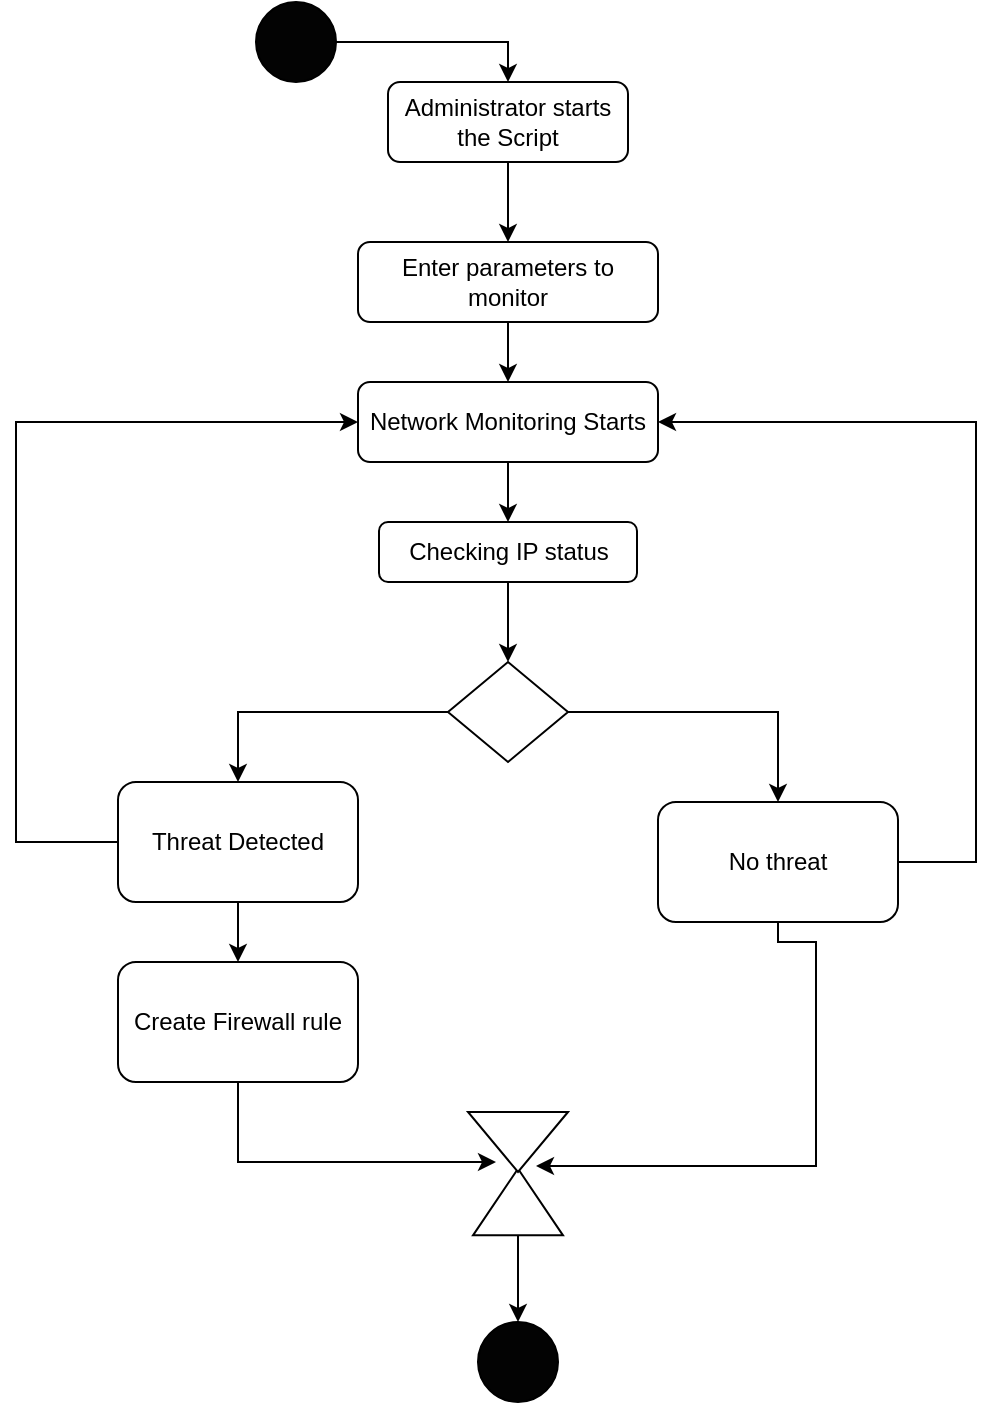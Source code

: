 <mxfile version="16.6.2" type="github">
  <diagram id="C5RBs43oDa-KdzZeNtuy" name="Page-1">
    <mxGraphModel dx="1422" dy="752" grid="1" gridSize="10" guides="1" tooltips="1" connect="1" arrows="1" fold="1" page="1" pageScale="1" pageWidth="827" pageHeight="1169" math="0" shadow="0">
      <root>
        <mxCell id="WIyWlLk6GJQsqaUBKTNV-0" />
        <mxCell id="WIyWlLk6GJQsqaUBKTNV-1" parent="WIyWlLk6GJQsqaUBKTNV-0" />
        <mxCell id="mz3z-fcJ6gBDwEwf40fS-4" value="" style="edgeStyle=orthogonalEdgeStyle;rounded=0;orthogonalLoop=1;jettySize=auto;html=1;" edge="1" parent="WIyWlLk6GJQsqaUBKTNV-1" source="WIyWlLk6GJQsqaUBKTNV-3" target="mz3z-fcJ6gBDwEwf40fS-3">
          <mxGeometry relative="1" as="geometry" />
        </mxCell>
        <mxCell id="WIyWlLk6GJQsqaUBKTNV-3" value="Administrator starts the Script " style="rounded=1;whiteSpace=wrap;html=1;fontSize=12;glass=0;strokeWidth=1;shadow=0;" parent="WIyWlLk6GJQsqaUBKTNV-1" vertex="1">
          <mxGeometry x="356" y="70" width="120" height="40" as="geometry" />
        </mxCell>
        <mxCell id="mz3z-fcJ6gBDwEwf40fS-2" value="" style="edgeStyle=orthogonalEdgeStyle;rounded=0;orthogonalLoop=1;jettySize=auto;html=1;entryX=0.5;entryY=0;entryDx=0;entryDy=0;" edge="1" parent="WIyWlLk6GJQsqaUBKTNV-1" source="mz3z-fcJ6gBDwEwf40fS-0" target="WIyWlLk6GJQsqaUBKTNV-3">
          <mxGeometry relative="1" as="geometry">
            <mxPoint x="446" y="190" as="targetPoint" />
          </mxGeometry>
        </mxCell>
        <mxCell id="mz3z-fcJ6gBDwEwf40fS-0" value="" style="ellipse;whiteSpace=wrap;html=1;aspect=fixed;fillColor=#030303;" vertex="1" parent="WIyWlLk6GJQsqaUBKTNV-1">
          <mxGeometry x="290" y="30" width="40" height="40" as="geometry" />
        </mxCell>
        <mxCell id="mz3z-fcJ6gBDwEwf40fS-6" value="" style="edgeStyle=orthogonalEdgeStyle;rounded=0;orthogonalLoop=1;jettySize=auto;html=1;" edge="1" parent="WIyWlLk6GJQsqaUBKTNV-1" source="mz3z-fcJ6gBDwEwf40fS-3" target="mz3z-fcJ6gBDwEwf40fS-5">
          <mxGeometry relative="1" as="geometry" />
        </mxCell>
        <mxCell id="mz3z-fcJ6gBDwEwf40fS-3" value="Enter parameters to monitor" style="whiteSpace=wrap;html=1;rounded=1;glass=0;strokeWidth=1;shadow=0;" vertex="1" parent="WIyWlLk6GJQsqaUBKTNV-1">
          <mxGeometry x="341" y="150" width="150" height="40" as="geometry" />
        </mxCell>
        <mxCell id="mz3z-fcJ6gBDwEwf40fS-5" value="Network Monitoring Starts" style="whiteSpace=wrap;html=1;rounded=1;glass=0;strokeWidth=1;shadow=0;" vertex="1" parent="WIyWlLk6GJQsqaUBKTNV-1">
          <mxGeometry x="341" y="220" width="150" height="40" as="geometry" />
        </mxCell>
        <mxCell id="mz3z-fcJ6gBDwEwf40fS-7" value="" style="rhombus;whiteSpace=wrap;html=1;fillColor=#FFFFFF;" vertex="1" parent="WIyWlLk6GJQsqaUBKTNV-1">
          <mxGeometry x="386" y="360" width="60" height="50" as="geometry" />
        </mxCell>
        <mxCell id="mz3z-fcJ6gBDwEwf40fS-8" value="" style="endArrow=classic;html=1;rounded=0;exitX=0.5;exitY=1;exitDx=0;exitDy=0;entryX=0.5;entryY=0;entryDx=0;entryDy=0;" edge="1" parent="WIyWlLk6GJQsqaUBKTNV-1" source="mz3z-fcJ6gBDwEwf40fS-5" target="mz3z-fcJ6gBDwEwf40fS-15">
          <mxGeometry width="50" height="50" relative="1" as="geometry">
            <mxPoint x="360" y="410" as="sourcePoint" />
            <mxPoint x="416" y="300" as="targetPoint" />
          </mxGeometry>
        </mxCell>
        <mxCell id="mz3z-fcJ6gBDwEwf40fS-9" value="No threat" style="rounded=1;whiteSpace=wrap;html=1;fillColor=#FFFFFF;" vertex="1" parent="WIyWlLk6GJQsqaUBKTNV-1">
          <mxGeometry x="491" y="430" width="120" height="60" as="geometry" />
        </mxCell>
        <mxCell id="mz3z-fcJ6gBDwEwf40fS-14" value="" style="edgeStyle=orthogonalEdgeStyle;rounded=0;orthogonalLoop=1;jettySize=auto;html=1;" edge="1" parent="WIyWlLk6GJQsqaUBKTNV-1" source="mz3z-fcJ6gBDwEwf40fS-10" target="mz3z-fcJ6gBDwEwf40fS-13">
          <mxGeometry relative="1" as="geometry" />
        </mxCell>
        <mxCell id="mz3z-fcJ6gBDwEwf40fS-10" value="Threat Detected" style="rounded=1;whiteSpace=wrap;html=1;fillColor=#FFFFFF;" vertex="1" parent="WIyWlLk6GJQsqaUBKTNV-1">
          <mxGeometry x="221" y="420" width="120" height="60" as="geometry" />
        </mxCell>
        <mxCell id="mz3z-fcJ6gBDwEwf40fS-11" value="" style="endArrow=classic;html=1;rounded=0;entryX=0.5;entryY=0;entryDx=0;entryDy=0;exitX=1;exitY=0.5;exitDx=0;exitDy=0;edgeStyle=orthogonalEdgeStyle;" edge="1" parent="WIyWlLk6GJQsqaUBKTNV-1" source="mz3z-fcJ6gBDwEwf40fS-7" target="mz3z-fcJ6gBDwEwf40fS-9">
          <mxGeometry width="50" height="50" relative="1" as="geometry">
            <mxPoint x="470" y="330" as="sourcePoint" />
            <mxPoint x="520" y="280" as="targetPoint" />
          </mxGeometry>
        </mxCell>
        <mxCell id="mz3z-fcJ6gBDwEwf40fS-12" value="" style="endArrow=classic;html=1;rounded=0;entryX=0.5;entryY=0;entryDx=0;entryDy=0;exitX=0;exitY=0.5;exitDx=0;exitDy=0;edgeStyle=orthogonalEdgeStyle;" edge="1" parent="WIyWlLk6GJQsqaUBKTNV-1" source="mz3z-fcJ6gBDwEwf40fS-7" target="mz3z-fcJ6gBDwEwf40fS-10">
          <mxGeometry width="50" height="50" relative="1" as="geometry">
            <mxPoint x="250" y="350" as="sourcePoint" />
            <mxPoint x="300" y="300" as="targetPoint" />
          </mxGeometry>
        </mxCell>
        <mxCell id="mz3z-fcJ6gBDwEwf40fS-13" value="Create Firewall rule" style="rounded=1;whiteSpace=wrap;html=1;fillColor=#FFFFFF;" vertex="1" parent="WIyWlLk6GJQsqaUBKTNV-1">
          <mxGeometry x="221" y="510" width="120" height="60" as="geometry" />
        </mxCell>
        <mxCell id="mz3z-fcJ6gBDwEwf40fS-15" value="Checking IP status" style="rounded=1;whiteSpace=wrap;html=1;fillColor=#FFFFFF;" vertex="1" parent="WIyWlLk6GJQsqaUBKTNV-1">
          <mxGeometry x="351.5" y="290" width="129" height="30" as="geometry" />
        </mxCell>
        <mxCell id="mz3z-fcJ6gBDwEwf40fS-16" value="" style="endArrow=classic;html=1;rounded=0;entryX=0.5;entryY=0;entryDx=0;entryDy=0;exitX=0.5;exitY=1;exitDx=0;exitDy=0;" edge="1" parent="WIyWlLk6GJQsqaUBKTNV-1" source="mz3z-fcJ6gBDwEwf40fS-15" target="mz3z-fcJ6gBDwEwf40fS-7">
          <mxGeometry width="50" height="50" relative="1" as="geometry">
            <mxPoint x="330" y="390" as="sourcePoint" />
            <mxPoint x="380" y="340" as="targetPoint" />
          </mxGeometry>
        </mxCell>
        <mxCell id="mz3z-fcJ6gBDwEwf40fS-18" value="" style="endArrow=classic;html=1;rounded=0;exitX=1;exitY=0.5;exitDx=0;exitDy=0;edgeStyle=orthogonalEdgeStyle;entryX=1;entryY=0.5;entryDx=0;entryDy=0;" edge="1" parent="WIyWlLk6GJQsqaUBKTNV-1" source="mz3z-fcJ6gBDwEwf40fS-9" target="mz3z-fcJ6gBDwEwf40fS-5">
          <mxGeometry width="50" height="50" relative="1" as="geometry">
            <mxPoint x="630" y="450" as="sourcePoint" />
            <mxPoint x="680" y="400" as="targetPoint" />
            <Array as="points">
              <mxPoint x="650" y="460" />
              <mxPoint x="650" y="240" />
            </Array>
          </mxGeometry>
        </mxCell>
        <mxCell id="mz3z-fcJ6gBDwEwf40fS-19" value="" style="endArrow=classic;html=1;rounded=0;exitX=0;exitY=0.5;exitDx=0;exitDy=0;edgeStyle=orthogonalEdgeStyle;entryX=0;entryY=0.5;entryDx=0;entryDy=0;" edge="1" parent="WIyWlLk6GJQsqaUBKTNV-1" source="mz3z-fcJ6gBDwEwf40fS-10" target="mz3z-fcJ6gBDwEwf40fS-5">
          <mxGeometry width="50" height="50" relative="1" as="geometry">
            <mxPoint x="182" y="430" as="sourcePoint" />
            <mxPoint x="62" y="210" as="targetPoint" />
            <Array as="points">
              <mxPoint x="170" y="450" />
              <mxPoint x="170" y="240" />
            </Array>
          </mxGeometry>
        </mxCell>
        <mxCell id="mz3z-fcJ6gBDwEwf40fS-22" value="" style="group" vertex="1" connectable="0" parent="WIyWlLk6GJQsqaUBKTNV-1">
          <mxGeometry x="396" y="585" width="50" height="60" as="geometry" />
        </mxCell>
        <mxCell id="mz3z-fcJ6gBDwEwf40fS-20" value="" style="triangle;whiteSpace=wrap;html=1;fillColor=#FFFFFF;rotation=-90;" vertex="1" parent="mz3z-fcJ6gBDwEwf40fS-22">
          <mxGeometry x="8.333" y="22.5" width="33.333" height="45" as="geometry" />
        </mxCell>
        <mxCell id="mz3z-fcJ6gBDwEwf40fS-21" value="" style="triangle;whiteSpace=wrap;html=1;fillColor=#FFFFFF;rotation=0;direction=south;" vertex="1" parent="mz3z-fcJ6gBDwEwf40fS-22">
          <mxGeometry width="50" height="30" as="geometry" />
        </mxCell>
        <mxCell id="mz3z-fcJ6gBDwEwf40fS-26" value="" style="endArrow=classic;html=1;rounded=0;exitX=0.5;exitY=1;exitDx=0;exitDy=0;edgeStyle=orthogonalEdgeStyle;" edge="1" parent="WIyWlLk6GJQsqaUBKTNV-1" source="mz3z-fcJ6gBDwEwf40fS-13">
          <mxGeometry width="50" height="50" relative="1" as="geometry">
            <mxPoint x="375" y="610" as="sourcePoint" />
            <mxPoint x="410" y="610" as="targetPoint" />
            <Array as="points">
              <mxPoint x="281" y="610" />
            </Array>
          </mxGeometry>
        </mxCell>
        <mxCell id="mz3z-fcJ6gBDwEwf40fS-28" value="" style="endArrow=classic;html=1;rounded=0;exitX=0.5;exitY=1;exitDx=0;exitDy=0;edgeStyle=orthogonalEdgeStyle;" edge="1" parent="WIyWlLk6GJQsqaUBKTNV-1" source="mz3z-fcJ6gBDwEwf40fS-9">
          <mxGeometry width="50" height="50" relative="1" as="geometry">
            <mxPoint x="476" y="612" as="sourcePoint" />
            <mxPoint x="430" y="612" as="targetPoint" />
            <Array as="points">
              <mxPoint x="551" y="500" />
              <mxPoint x="570" y="500" />
              <mxPoint x="570" y="612" />
            </Array>
          </mxGeometry>
        </mxCell>
        <mxCell id="mz3z-fcJ6gBDwEwf40fS-30" value="" style="ellipse;whiteSpace=wrap;html=1;aspect=fixed;fillColor=#030303;" vertex="1" parent="WIyWlLk6GJQsqaUBKTNV-1">
          <mxGeometry x="401" y="690" width="40" height="40" as="geometry" />
        </mxCell>
        <mxCell id="mz3z-fcJ6gBDwEwf40fS-31" value="" style="edgeStyle=orthogonalEdgeStyle;rounded=0;orthogonalLoop=1;jettySize=auto;html=1;entryX=0.5;entryY=0;entryDx=0;entryDy=0;exitX=0;exitY=0.5;exitDx=0;exitDy=0;" edge="1" parent="WIyWlLk6GJQsqaUBKTNV-1" source="mz3z-fcJ6gBDwEwf40fS-20" target="mz3z-fcJ6gBDwEwf40fS-30">
          <mxGeometry relative="1" as="geometry">
            <mxPoint x="446" y="680" as="sourcePoint" />
            <mxPoint x="532" y="700" as="targetPoint" />
          </mxGeometry>
        </mxCell>
      </root>
    </mxGraphModel>
  </diagram>
</mxfile>
